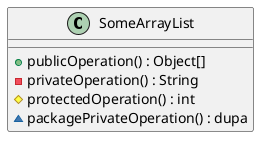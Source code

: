 ﻿@startuml
class SomeArrayList {
+ publicOperation() : Object[]
- privateOperation() : String
# protectedOperation() : int
~ packagePrivateOperation() : dupa
}
@enduml